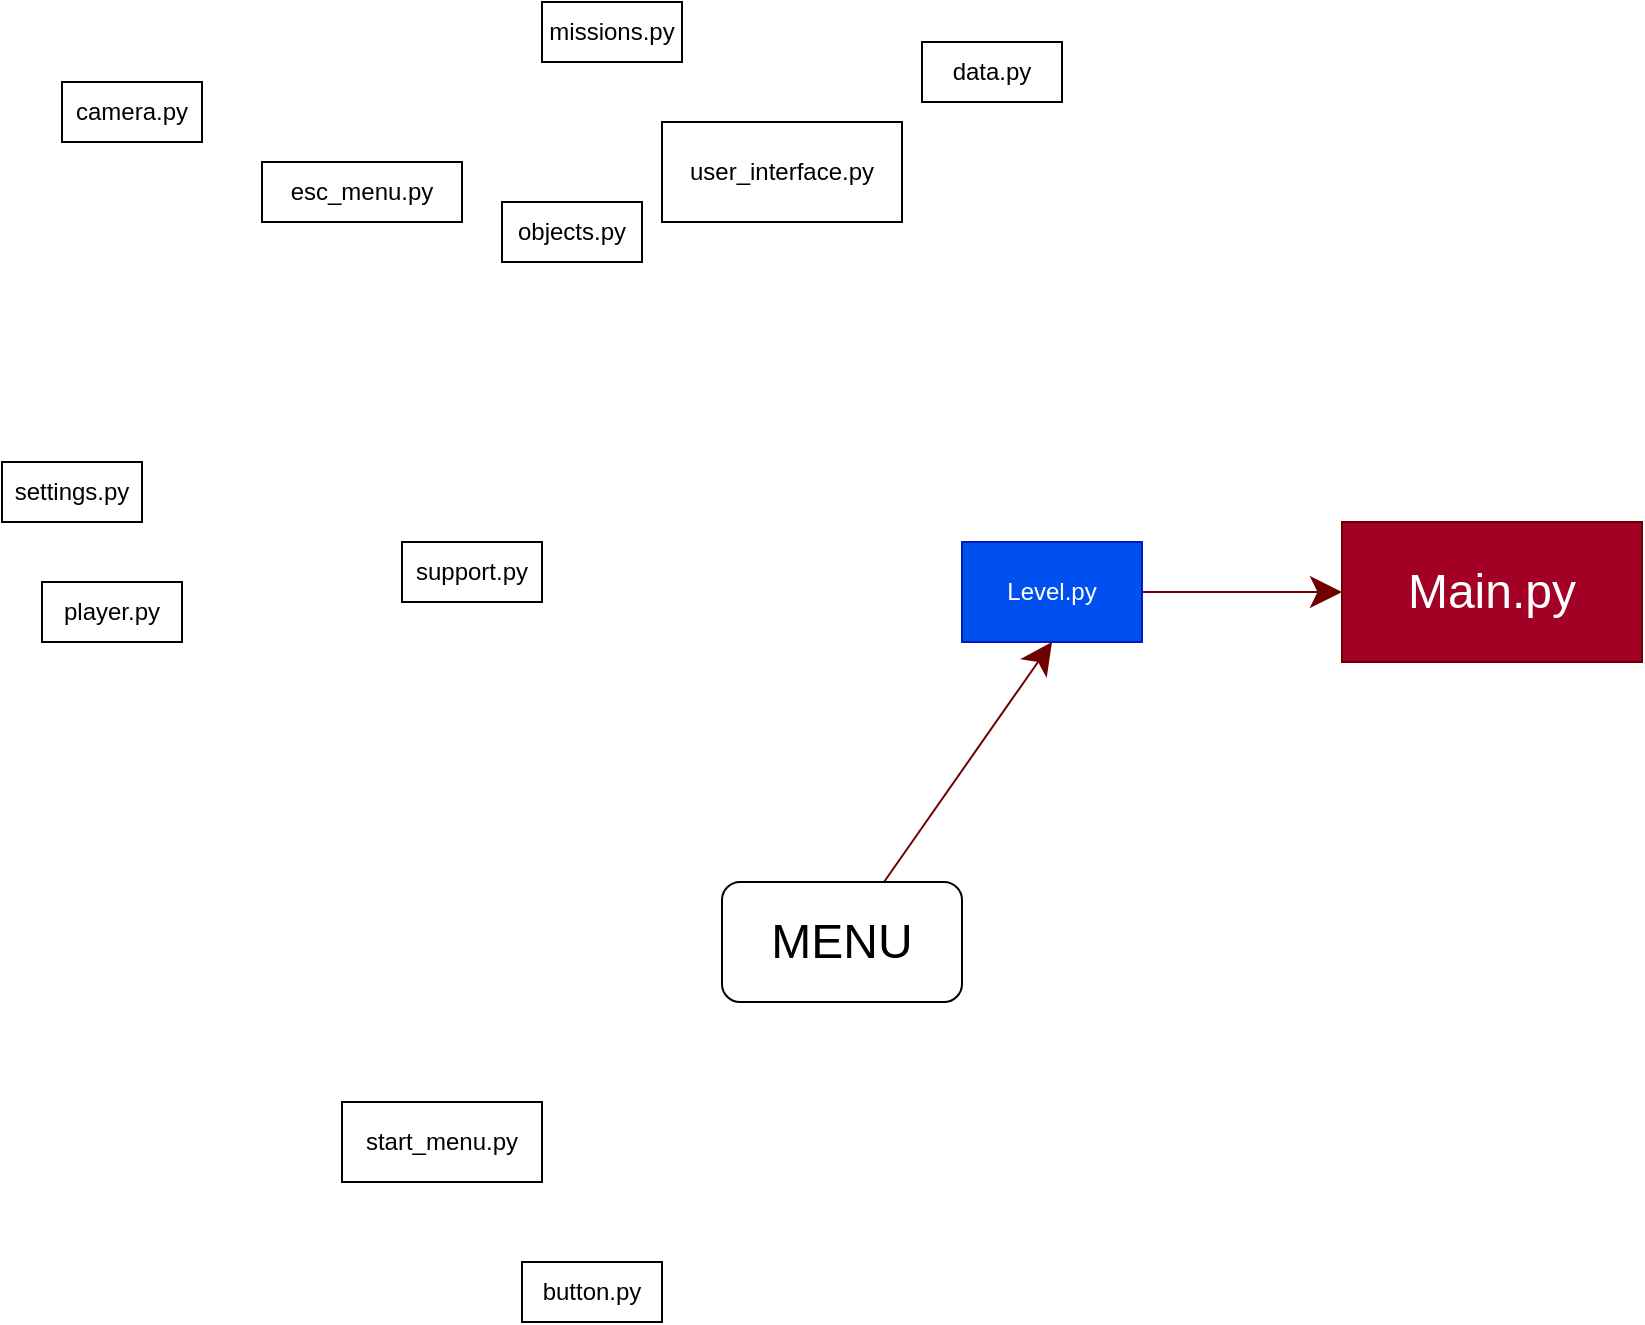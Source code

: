 <mxfile>
    <diagram id="d5X3GkFVo2ZvkvWZJ0pI" name="Seite-1">
        <mxGraphModel dx="1094" dy="787" grid="1" gridSize="10" guides="1" tooltips="1" connect="1" arrows="1" fold="1" page="1" pageScale="1" pageWidth="1600" pageHeight="1200" background="#ffffff" math="0" shadow="0">
            <root>
                <mxCell id="0"/>
                <mxCell id="1" parent="0"/>
                <mxCell id="2" value="&lt;font style=&quot;font-size: 24px;&quot;&gt;Main.py&lt;/font&gt;" style="rounded=0;whiteSpace=wrap;html=1;fillColor=#a20025;fontColor=#ffffff;strokeColor=#6F0000;" vertex="1" parent="1">
                    <mxGeometry x="770" y="410" width="150" height="70" as="geometry"/>
                </mxCell>
                <mxCell id="16" value="" style="edgeStyle=none;html=1;fontSize=24;fillColor=#a20025;strokeColor=#6F0000;endSize=13;startSize=12;" edge="1" parent="1" source="3" target="2">
                    <mxGeometry relative="1" as="geometry"/>
                </mxCell>
                <mxCell id="3" value="Level.py" style="rounded=0;whiteSpace=wrap;html=1;fillColor=#0050ef;fontColor=#ffffff;strokeColor=#001DBC;" vertex="1" parent="1">
                    <mxGeometry x="580" y="420" width="90" height="50" as="geometry"/>
                </mxCell>
                <mxCell id="4" value="data.py" style="rounded=0;whiteSpace=wrap;html=1;" vertex="1" parent="1">
                    <mxGeometry x="560" y="170" width="70" height="30" as="geometry"/>
                </mxCell>
                <mxCell id="5" value="button.py&lt;span style=&quot;color: rgba(0, 0, 0, 0); font-family: monospace; font-size: 0px; text-align: start;&quot;&gt;%3CmxGraphModel%3E%3Croot%3E%3CmxCell%20id%3D%220%22%2F%3E%3CmxCell%20id%3D%221%22%20parent%3D%220%22%2F%3E%3CmxCell%20id%3D%222%22%20value%3D%22Level%22%20style%3D%22rounded%3D0%3BwhiteSpace%3Dwrap%3Bhtml%3D1%3B%22%20vertex%3D%221%22%20parent%3D%221%22%3E%3CmxGeometry%20x%3D%22340%22%20y%3D%22120%22%20width%3D%2270%22%20height%3D%2230%22%20as%3D%22geometry%22%2F%3E%3C%2FmxCell%3E%3C%2Froot%3E%3C%2FmxGraphModel%3E.py.py&lt;/span&gt;" style="rounded=0;whiteSpace=wrap;html=1;" vertex="1" parent="1">
                    <mxGeometry x="360" y="780" width="70" height="30" as="geometry"/>
                </mxCell>
                <mxCell id="6" value="camera.py" style="rounded=0;whiteSpace=wrap;html=1;" vertex="1" parent="1">
                    <mxGeometry x="130" y="190" width="70" height="30" as="geometry"/>
                </mxCell>
                <mxCell id="7" value="esc_menu.py" style="rounded=0;whiteSpace=wrap;html=1;" vertex="1" parent="1">
                    <mxGeometry x="230" y="230" width="100" height="30" as="geometry"/>
                </mxCell>
                <mxCell id="8" value="missions.py" style="rounded=0;whiteSpace=wrap;html=1;" vertex="1" parent="1">
                    <mxGeometry x="370" y="150" width="70" height="30" as="geometry"/>
                </mxCell>
                <mxCell id="9" value="objects.py" style="rounded=0;whiteSpace=wrap;html=1;" vertex="1" parent="1">
                    <mxGeometry x="350" y="250" width="70" height="30" as="geometry"/>
                </mxCell>
                <mxCell id="10" value="player.py" style="rounded=0;whiteSpace=wrap;html=1;" vertex="1" parent="1">
                    <mxGeometry x="120" y="440" width="70" height="30" as="geometry"/>
                </mxCell>
                <mxCell id="11" value="settings.py" style="rounded=0;whiteSpace=wrap;html=1;" vertex="1" parent="1">
                    <mxGeometry x="100" y="380" width="70" height="30" as="geometry"/>
                </mxCell>
                <mxCell id="12" value="start_menu.py" style="rounded=0;whiteSpace=wrap;html=1;" vertex="1" parent="1">
                    <mxGeometry x="270" y="700" width="100" height="40" as="geometry"/>
                </mxCell>
                <mxCell id="13" value="support.py" style="rounded=0;whiteSpace=wrap;html=1;" vertex="1" parent="1">
                    <mxGeometry x="300" y="420" width="70" height="30" as="geometry"/>
                </mxCell>
                <mxCell id="14" value="user_interface.py" style="rounded=0;whiteSpace=wrap;html=1;" vertex="1" parent="1">
                    <mxGeometry x="430" y="210" width="120" height="50" as="geometry"/>
                </mxCell>
                <mxCell id="19" style="edgeStyle=none;html=1;entryX=0.5;entryY=1;entryDx=0;entryDy=0;fontSize=24;startSize=12;endSize=13;fillColor=#a20025;strokeColor=#6F0000;" edge="1" parent="1" source="15" target="3">
                    <mxGeometry relative="1" as="geometry"/>
                </mxCell>
                <mxCell id="15" value="MENU" style="rounded=1;whiteSpace=wrap;html=1;fontSize=24;" vertex="1" parent="1">
                    <mxGeometry x="460" y="590" width="120" height="60" as="geometry"/>
                </mxCell>
            </root>
        </mxGraphModel>
    </diagram>
</mxfile>